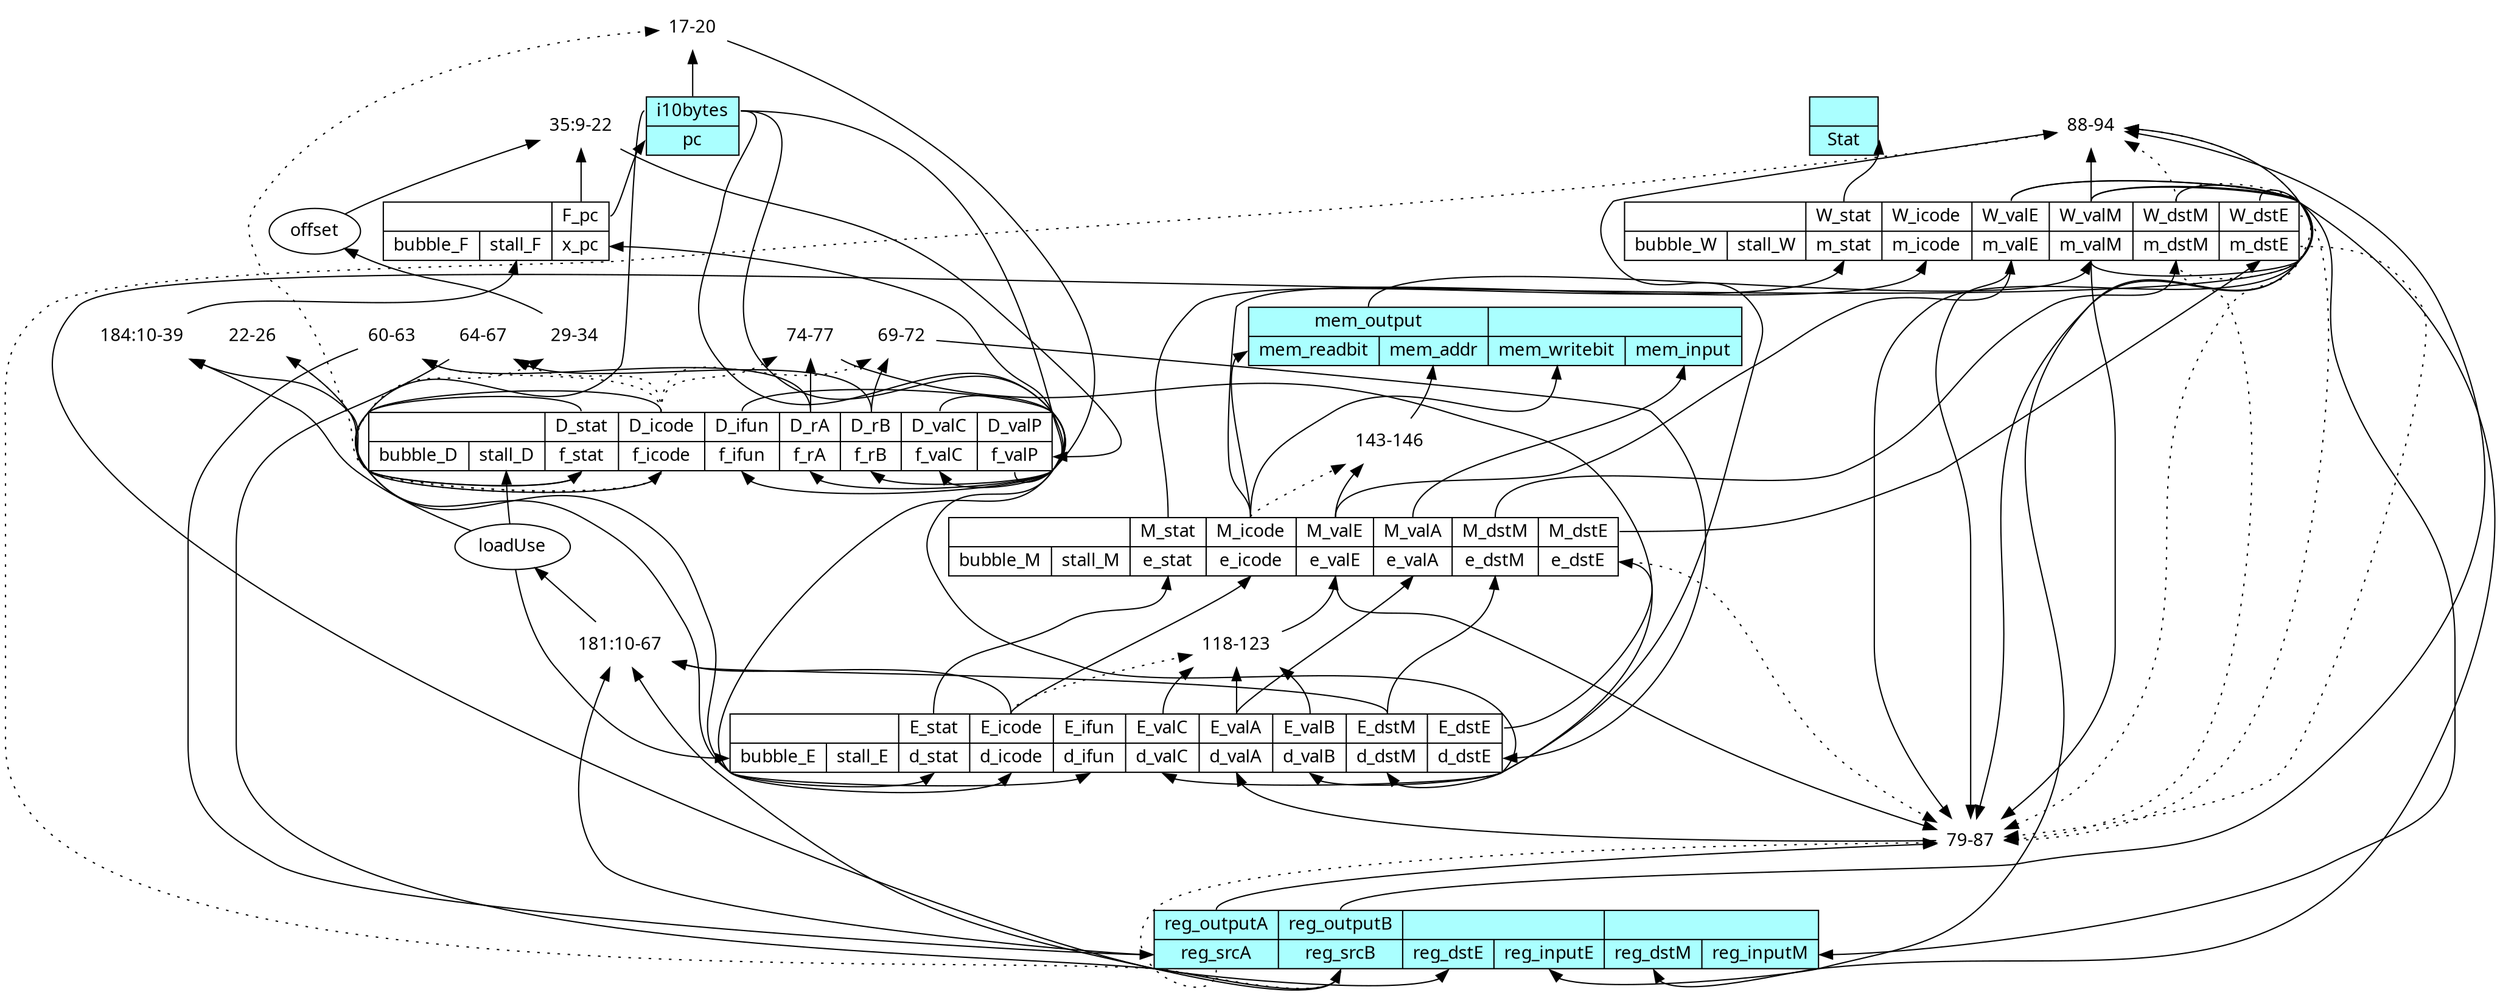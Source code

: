digraph pipehw2 { // auto-generated HCL2 visualization via graphviz
    node [ fontname="sans-serif" ];
    rankdir=BT;
    ///////////////////////// builtin components ////////////////////////

    _regfile [shape="record" label="{<reg_outputA>reg_outputA|<reg_srcA>reg_srcA}|{<reg_outputB>reg_outputB|<reg_srcB>reg_srcB}|{|{<reg_dstE>reg_dstE|<reg_inputE>reg_inputE}}|{|{<reg_dstM>reg_dstM|<reg_inputM>reg_inputM}}" style="filled" fillcolor="#aaffff"];
    _datamem [shape="record" label="{<mem_output>mem_output|{<mem_readbit>mem_readbit|<mem_addr>mem_addr}}|{|{<mem_writebit>mem_writebit|<mem_input>mem_input}}" style="filled" fillcolor="#aaffff"];
    _instmem [shape="record" label="{<i10bytes>i10bytes|<pc>pc}" style="filled" fillcolor="#aaffff"];
    _status [shape="record" label="{|<Stat>Stat}" style="filled" fillcolor="#aaffff"];

    //////////////////////////// user code //////////////////////////////

_reg_F [shape="record" label="{|{<bubble_F>bubble_F|<stall_F>stall_F}}|{<F_pc>F_pc|<x_pc>x_pc}"];
    _reg_F:F_pc -> _instmem:pc;
    _instmem:i10bytes -> _reg_D:f_icode;
    _instmem:i10bytes -> _reg_D:f_ifun;
    _instmem:i10bytes -> _reg_D:f_rA;
    _instmem:i10bytes -> _reg_D:f_rB;
    _op_f_valC [shape="none" label="17-20"];
    _op_f_valC -> _reg_D:f_valC;
    _instmem:i10bytes -> _op_f_valC;
    _reg_D:f_icode -> _op_f_valC [style=dotted];
    _op_f_stat [shape="none" label="22-26"];
    _op_f_stat -> _reg_D:f_stat;
    _reg_D:f_icode -> _op_f_stat [style=dotted];
    _op_offset [shape="none" label="29-34"];
    _op_offset -> offset;
    _reg_D:f_icode -> _op_offset [style=dotted];
    _op_f_valP [shape="none" label="35:9-22"];
    _op_f_valP -> _reg_D:f_valP;
    _reg_F:F_pc -> _op_f_valP;
    offset -> _op_f_valP;
    _reg_D:f_valP -> _reg_F:x_pc;
_reg_D [shape="record" label="{|{<bubble_D>bubble_D|<stall_D>stall_D}}|{<D_stat>D_stat|<f_stat>f_stat}|{<D_icode>D_icode|<f_icode>f_icode}|{<D_ifun>D_ifun|<f_ifun>f_ifun}|{<D_rA>D_rA|<f_rA>f_rA}|{<D_rB>D_rB|<f_rB>f_rB}|{<D_valC>D_valC|<f_valC>f_valC}|{<D_valP>D_valP|<f_valP>f_valP}"];
    _op_reg_srcA [shape="none" label="60-63"];
    _op_reg_srcA -> _regfile:reg_srcA;
    _reg_D:D_rA -> _op_reg_srcA;
    _reg_D:D_icode -> _op_reg_srcA [style=dotted];
    _op_reg_srcB [shape="none" label="64-67"];
    _op_reg_srcB -> _regfile:reg_srcB;
    _reg_D:D_rB -> _op_reg_srcB;
    _reg_D:D_icode -> _op_reg_srcB [style=dotted];
    _op_d_dstE [shape="none" label="69-72"];
    _op_d_dstE -> _reg_E:d_dstE;
    _reg_D:D_rB -> _op_d_dstE;
    _reg_D:D_icode -> _op_d_dstE [style=dotted];
    _op_d_dstM [shape="none" label="74-77"];
    _op_d_dstM -> _reg_E:d_dstM;
    _reg_D:D_rA -> _op_d_dstM;
    _reg_D:D_icode -> _op_d_dstM [style=dotted];
    _op_d_valA [shape="none" label="79-87"];
    _op_d_valA -> _reg_E:d_valA;
    _reg_M:e_valE -> _op_d_valA;
    _reg_W:m_valE -> _op_d_valA;
    _reg_W:m_valM -> _op_d_valA;
    _reg_W:W_valE -> _op_d_valA;
    _reg_W:W_valM -> _op_d_valA;
    _regfile:reg_outputA -> _op_d_valA;
    _regfile:reg_srcA -> _op_d_valA [style=dotted];
    _reg_M:e_dstE -> _op_d_valA [style=dotted];
    _reg_W:m_dstE -> _op_d_valA [style=dotted];
    _reg_W:m_dstM -> _op_d_valA [style=dotted];
    _reg_W:W_dstE -> _op_d_valA [style=dotted];
    _reg_W:W_dstM -> _op_d_valA [style=dotted];
    _op_d_valB [shape="none" label="88-94"];
    _op_d_valB -> _reg_E:d_valB;
    _reg_W:m_valM -> _op_d_valB;
    _reg_W:W_valM -> _op_d_valB;
    _regfile:reg_outputB -> _op_d_valB;
    _regfile:reg_srcB -> _op_d_valB [style=dotted];
    _reg_W:m_dstM -> _op_d_valB [style=dotted];
    _reg_W:W_dstM -> _op_d_valB [style=dotted];
    _reg_D:D_stat -> _reg_E:d_stat;
    _reg_D:D_icode -> _reg_E:d_icode;
    _reg_D:D_ifun -> _reg_E:d_ifun;
    _reg_D:D_valC -> _reg_E:d_valC;
_reg_E [shape="record" label="{|{<bubble_E>bubble_E|<stall_E>stall_E}}|{<E_stat>E_stat|<d_stat>d_stat}|{<E_icode>E_icode|<d_icode>d_icode}|{<E_ifun>E_ifun|<d_ifun>d_ifun}|{<E_valC>E_valC|<d_valC>d_valC}|{<E_valA>E_valA|<d_valA>d_valA}|{<E_valB>E_valB|<d_valB>d_valB}|{<E_dstM>E_dstM|<d_dstM>d_dstM}|{<E_dstE>E_dstE|<d_dstE>d_dstE}"];
    _op_e_valE [shape="none" label="118-123"];
    _op_e_valE -> _reg_M:e_valE;
    _reg_E:E_valC -> _op_e_valE;
    _reg_E:E_valB -> _op_e_valE;
    _reg_E:E_valA -> _op_e_valE;
    _reg_E:E_icode -> _op_e_valE [style=dotted];
    _reg_E:E_stat -> _reg_M:e_stat;
    _reg_E:E_dstE -> _reg_M:e_dstE;
    _reg_E:E_dstM -> _reg_M:e_dstM;
    _reg_E:E_icode -> _reg_M:e_icode;
    _reg_E:E_valA -> _reg_M:e_valA;
_reg_M [shape="record" label="{|{<bubble_M>bubble_M|<stall_M>stall_M}}|{<M_stat>M_stat|<e_stat>e_stat}|{<M_icode>M_icode|<e_icode>e_icode}|{<M_valE>M_valE|<e_valE>e_valE}|{<M_valA>M_valA|<e_valA>e_valA}|{<M_dstM>M_dstM|<e_dstM>e_dstM}|{<M_dstE>M_dstE|<e_dstE>e_dstE}"];
    _op_mem_addr [shape="none" label="143-146"];
    _op_mem_addr -> _datamem:mem_addr;
    _reg_M:M_valE -> _op_mem_addr;
    _reg_M:M_icode -> _op_mem_addr [style=dotted];
    _reg_M:M_icode -> _datamem:mem_readbit;
    _reg_M:M_icode -> _datamem:mem_writebit;
    _reg_M:M_valA -> _datamem:mem_input;
    _reg_M:M_stat -> _reg_W:m_stat;
    _datamem:mem_output -> _reg_W:m_valM;
    _reg_M:M_dstE -> _reg_W:m_dstE;
    _reg_M:M_dstM -> _reg_W:m_dstM;
    _reg_M:M_icode -> _reg_W:m_icode;
    _reg_M:M_valE -> _reg_W:m_valE;
_reg_W [shape="record" label="{|{<bubble_W>bubble_W|<stall_W>stall_W}}|{<W_stat>W_stat|<m_stat>m_stat}|{<W_icode>W_icode|<m_icode>m_icode}|{<W_valE>W_valE|<m_valE>m_valE}|{<W_valM>W_valM|<m_valM>m_valM}|{<W_dstM>W_dstM|<m_dstM>m_dstM}|{<W_dstE>W_dstE|<m_dstE>m_dstE}"];
    _reg_W:W_valM -> _regfile:reg_inputM;
    _reg_W:W_dstM -> _regfile:reg_dstM;
    _reg_W:W_valE -> _regfile:reg_inputE;
    _reg_W:W_dstE -> _regfile:reg_dstE;
    _reg_W:W_stat -> _status:Stat;
    _op_loadUse [shape="none" label="181:10-67"];
    _op_loadUse -> loadUse;
    _reg_E:E_icode -> _op_loadUse;
    _reg_E:E_dstM -> _op_loadUse;
    _regfile:reg_srcA -> _op_loadUse;
    _regfile:reg_srcB -> _op_loadUse;
    _op_stall_F [shape="none" label="184:10-39"];
    _op_stall_F -> _reg_F:stall_F;
    loadUse -> _op_stall_F;
    _reg_D:f_stat -> _op_stall_F;
    loadUse -> _reg_D:stall_D;
    loadUse -> _reg_E:bubble_E;

}